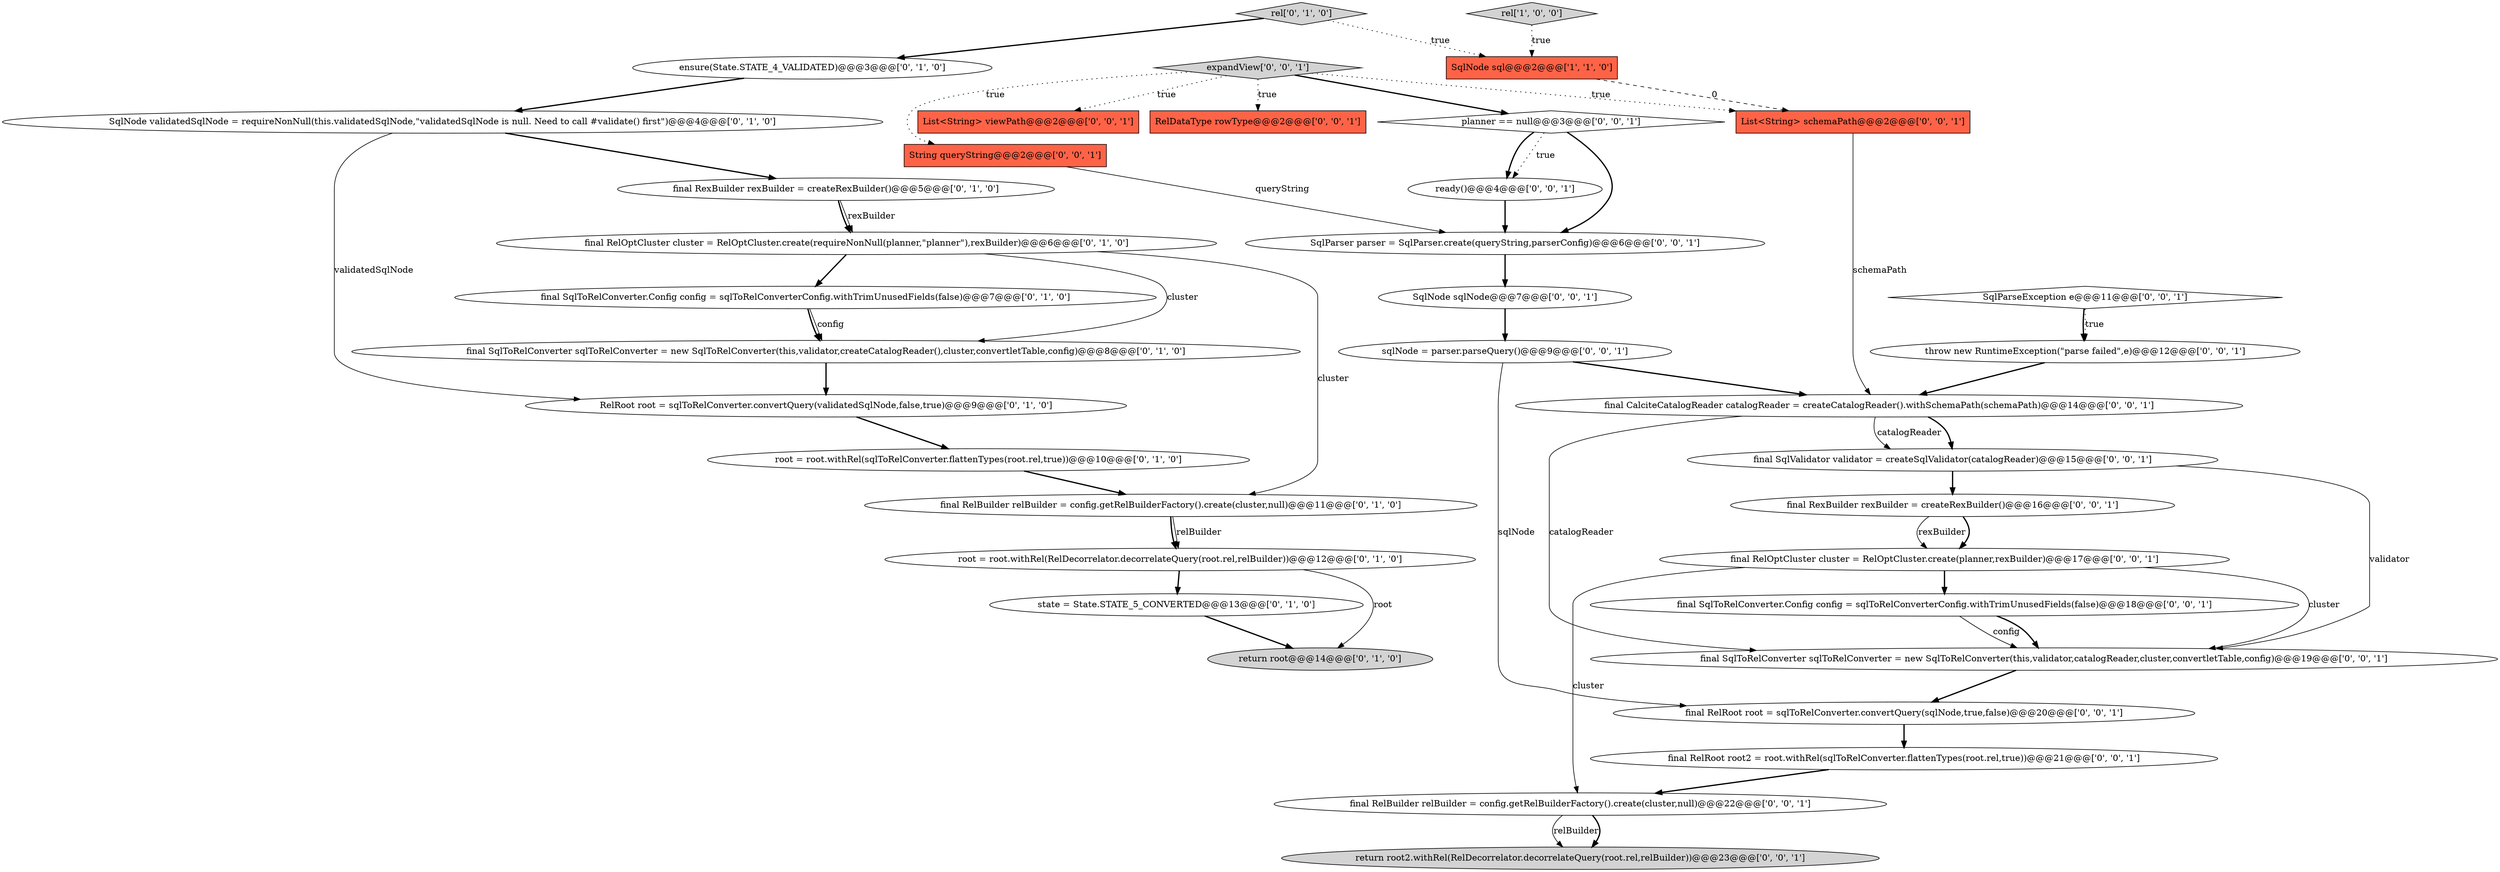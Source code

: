 digraph {
23 [style = filled, label = "final RelBuilder relBuilder = config.getRelBuilderFactory().create(cluster,null)@@@22@@@['0', '0', '1']", fillcolor = white, shape = ellipse image = "AAA0AAABBB3BBB"];
35 [style = filled, label = "sqlNode = parser.parseQuery()@@@9@@@['0', '0', '1']", fillcolor = white, shape = ellipse image = "AAA0AAABBB3BBB"];
28 [style = filled, label = "String queryString@@@2@@@['0', '0', '1']", fillcolor = tomato, shape = box image = "AAA0AAABBB3BBB"];
4 [style = filled, label = "root = root.withRel(sqlToRelConverter.flattenTypes(root.rel,true))@@@10@@@['0', '1', '0']", fillcolor = white, shape = ellipse image = "AAA0AAABBB2BBB"];
27 [style = filled, label = "final RelOptCluster cluster = RelOptCluster.create(planner,rexBuilder)@@@17@@@['0', '0', '1']", fillcolor = white, shape = ellipse image = "AAA0AAABBB3BBB"];
24 [style = filled, label = "List<String> viewPath@@@2@@@['0', '0', '1']", fillcolor = tomato, shape = box image = "AAA0AAABBB3BBB"];
13 [style = filled, label = "final RelOptCluster cluster = RelOptCluster.create(requireNonNull(planner,\"planner\"),rexBuilder)@@@6@@@['0', '1', '0']", fillcolor = white, shape = ellipse image = "AAA1AAABBB2BBB"];
8 [style = filled, label = "root = root.withRel(RelDecorrelator.decorrelateQuery(root.rel,relBuilder))@@@12@@@['0', '1', '0']", fillcolor = white, shape = ellipse image = "AAA0AAABBB2BBB"];
7 [style = filled, label = "ensure(State.STATE_4_VALIDATED)@@@3@@@['0', '1', '0']", fillcolor = white, shape = ellipse image = "AAA0AAABBB2BBB"];
36 [style = filled, label = "SqlParseException e@@@11@@@['0', '0', '1']", fillcolor = white, shape = diamond image = "AAA0AAABBB3BBB"];
21 [style = filled, label = "final RelRoot root = sqlToRelConverter.convertQuery(sqlNode,true,false)@@@20@@@['0', '0', '1']", fillcolor = white, shape = ellipse image = "AAA0AAABBB3BBB"];
16 [style = filled, label = "final RelRoot root2 = root.withRel(sqlToRelConverter.flattenTypes(root.rel,true))@@@21@@@['0', '0', '1']", fillcolor = white, shape = ellipse image = "AAA0AAABBB3BBB"];
14 [style = filled, label = "final RelBuilder relBuilder = config.getRelBuilderFactory().create(cluster,null)@@@11@@@['0', '1', '0']", fillcolor = white, shape = ellipse image = "AAA0AAABBB2BBB"];
25 [style = filled, label = "SqlParser parser = SqlParser.create(queryString,parserConfig)@@@6@@@['0', '0', '1']", fillcolor = white, shape = ellipse image = "AAA0AAABBB3BBB"];
15 [style = filled, label = "throw new RuntimeException(\"parse failed\",e)@@@12@@@['0', '0', '1']", fillcolor = white, shape = ellipse image = "AAA0AAABBB3BBB"];
29 [style = filled, label = "return root2.withRel(RelDecorrelator.decorrelateQuery(root.rel,relBuilder))@@@23@@@['0', '0', '1']", fillcolor = lightgray, shape = ellipse image = "AAA0AAABBB3BBB"];
11 [style = filled, label = "return root@@@14@@@['0', '1', '0']", fillcolor = lightgray, shape = ellipse image = "AAA0AAABBB2BBB"];
5 [style = filled, label = "state = State.STATE_5_CONVERTED@@@13@@@['0', '1', '0']", fillcolor = white, shape = ellipse image = "AAA0AAABBB2BBB"];
3 [style = filled, label = "rel['0', '1', '0']", fillcolor = lightgray, shape = diamond image = "AAA0AAABBB2BBB"];
1 [style = filled, label = "SqlNode sql@@@2@@@['1', '1', '0']", fillcolor = tomato, shape = box image = "AAA0AAABBB1BBB"];
19 [style = filled, label = "ready()@@@4@@@['0', '0', '1']", fillcolor = white, shape = ellipse image = "AAA0AAABBB3BBB"];
32 [style = filled, label = "final SqlToRelConverter.Config config = sqlToRelConverterConfig.withTrimUnusedFields(false)@@@18@@@['0', '0', '1']", fillcolor = white, shape = ellipse image = "AAA0AAABBB3BBB"];
2 [style = filled, label = "final RexBuilder rexBuilder = createRexBuilder()@@@5@@@['0', '1', '0']", fillcolor = white, shape = ellipse image = "AAA0AAABBB2BBB"];
12 [style = filled, label = "final SqlToRelConverter sqlToRelConverter = new SqlToRelConverter(this,validator,createCatalogReader(),cluster,convertletTable,config)@@@8@@@['0', '1', '0']", fillcolor = white, shape = ellipse image = "AAA0AAABBB2BBB"];
20 [style = filled, label = "final SqlToRelConverter sqlToRelConverter = new SqlToRelConverter(this,validator,catalogReader,cluster,convertletTable,config)@@@19@@@['0', '0', '1']", fillcolor = white, shape = ellipse image = "AAA0AAABBB3BBB"];
33 [style = filled, label = "List<String> schemaPath@@@2@@@['0', '0', '1']", fillcolor = tomato, shape = box image = "AAA0AAABBB3BBB"];
0 [style = filled, label = "rel['1', '0', '0']", fillcolor = lightgray, shape = diamond image = "AAA0AAABBB1BBB"];
22 [style = filled, label = "final CalciteCatalogReader catalogReader = createCatalogReader().withSchemaPath(schemaPath)@@@14@@@['0', '0', '1']", fillcolor = white, shape = ellipse image = "AAA0AAABBB3BBB"];
9 [style = filled, label = "final SqlToRelConverter.Config config = sqlToRelConverterConfig.withTrimUnusedFields(false)@@@7@@@['0', '1', '0']", fillcolor = white, shape = ellipse image = "AAA0AAABBB2BBB"];
18 [style = filled, label = "RelDataType rowType@@@2@@@['0', '0', '1']", fillcolor = tomato, shape = box image = "AAA0AAABBB3BBB"];
26 [style = filled, label = "final SqlValidator validator = createSqlValidator(catalogReader)@@@15@@@['0', '0', '1']", fillcolor = white, shape = ellipse image = "AAA0AAABBB3BBB"];
34 [style = filled, label = "SqlNode sqlNode@@@7@@@['0', '0', '1']", fillcolor = white, shape = ellipse image = "AAA0AAABBB3BBB"];
10 [style = filled, label = "RelRoot root = sqlToRelConverter.convertQuery(validatedSqlNode,false,true)@@@9@@@['0', '1', '0']", fillcolor = white, shape = ellipse image = "AAA1AAABBB2BBB"];
31 [style = filled, label = "expandView['0', '0', '1']", fillcolor = lightgray, shape = diamond image = "AAA0AAABBB3BBB"];
6 [style = filled, label = "SqlNode validatedSqlNode = requireNonNull(this.validatedSqlNode,\"validatedSqlNode is null. Need to call #validate() first\")@@@4@@@['0', '1', '0']", fillcolor = white, shape = ellipse image = "AAA1AAABBB2BBB"];
30 [style = filled, label = "planner == null@@@3@@@['0', '0', '1']", fillcolor = white, shape = diamond image = "AAA0AAABBB3BBB"];
17 [style = filled, label = "final RexBuilder rexBuilder = createRexBuilder()@@@16@@@['0', '0', '1']", fillcolor = white, shape = ellipse image = "AAA0AAABBB3BBB"];
36->15 [style = dotted, label="true"];
30->19 [style = dotted, label="true"];
26->20 [style = solid, label="validator"];
23->29 [style = solid, label="relBuilder"];
0->1 [style = dotted, label="true"];
26->17 [style = bold, label=""];
9->12 [style = solid, label="config"];
17->27 [style = bold, label=""];
31->24 [style = dotted, label="true"];
8->5 [style = bold, label=""];
36->15 [style = bold, label=""];
3->1 [style = dotted, label="true"];
33->22 [style = solid, label="schemaPath"];
2->13 [style = bold, label=""];
31->28 [style = dotted, label="true"];
21->16 [style = bold, label=""];
31->33 [style = dotted, label="true"];
25->34 [style = bold, label=""];
7->6 [style = bold, label=""];
13->12 [style = solid, label="cluster"];
27->32 [style = bold, label=""];
8->11 [style = solid, label="root"];
15->22 [style = bold, label=""];
32->20 [style = solid, label="config"];
14->8 [style = solid, label="relBuilder"];
30->25 [style = bold, label=""];
6->10 [style = solid, label="validatedSqlNode"];
3->7 [style = bold, label=""];
27->23 [style = solid, label="cluster"];
27->20 [style = solid, label="cluster"];
6->2 [style = bold, label=""];
32->20 [style = bold, label=""];
19->25 [style = bold, label=""];
12->10 [style = bold, label=""];
20->21 [style = bold, label=""];
22->26 [style = bold, label=""];
16->23 [style = bold, label=""];
5->11 [style = bold, label=""];
10->4 [style = bold, label=""];
17->27 [style = solid, label="rexBuilder"];
22->20 [style = solid, label="catalogReader"];
14->8 [style = bold, label=""];
35->21 [style = solid, label="sqlNode"];
4->14 [style = bold, label=""];
22->26 [style = solid, label="catalogReader"];
31->18 [style = dotted, label="true"];
31->30 [style = bold, label=""];
34->35 [style = bold, label=""];
13->9 [style = bold, label=""];
2->13 [style = solid, label="rexBuilder"];
13->14 [style = solid, label="cluster"];
35->22 [style = bold, label=""];
1->33 [style = dashed, label="0"];
30->19 [style = bold, label=""];
9->12 [style = bold, label=""];
23->29 [style = bold, label=""];
28->25 [style = solid, label="queryString"];
}
